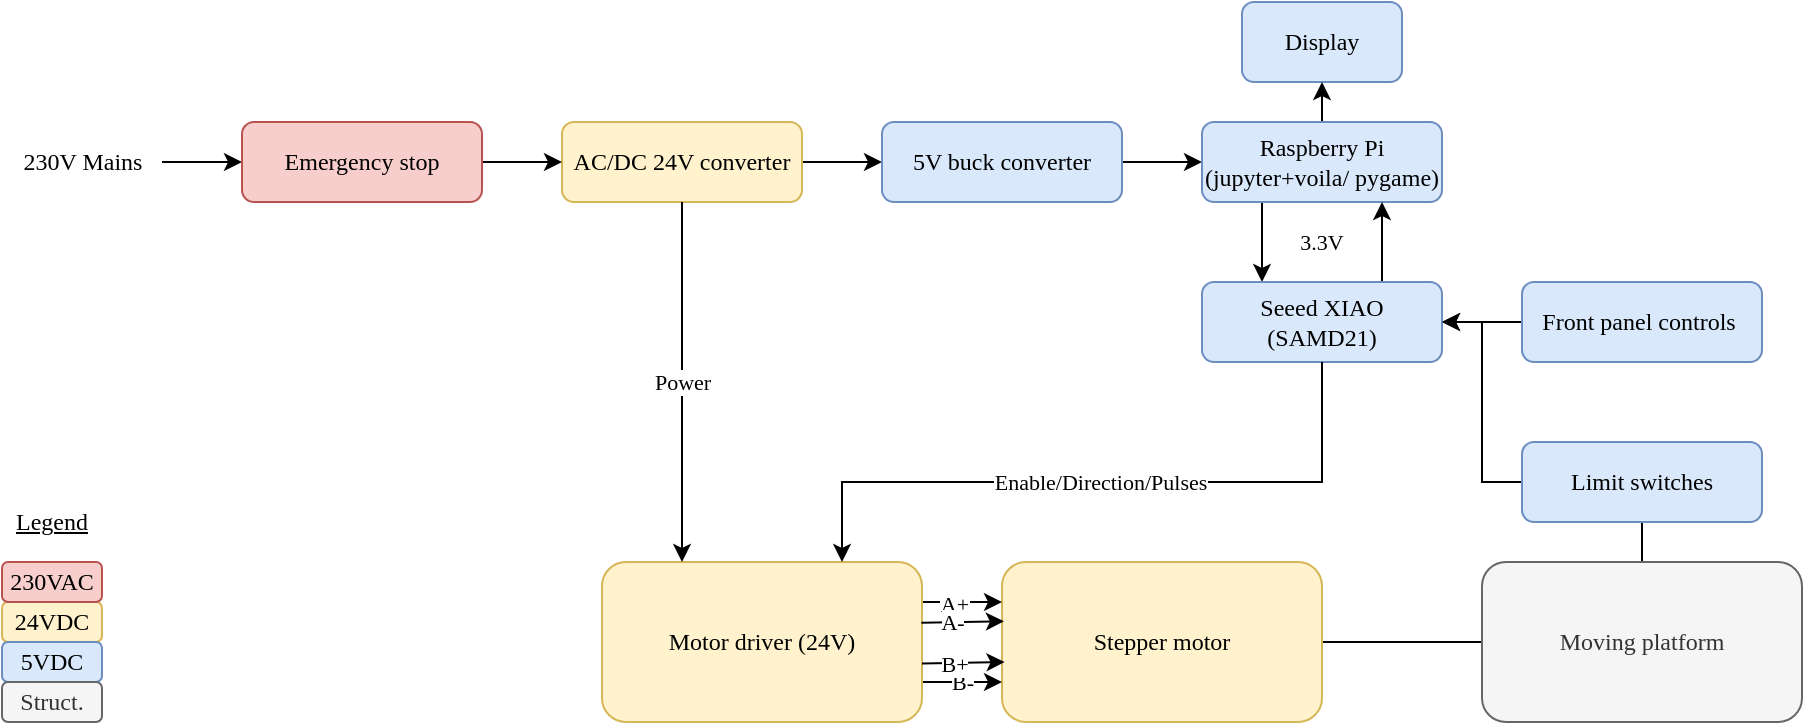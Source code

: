 <mxfile version="14.6.13" type="device"><diagram id="pxNKQDi9eniJPjzg8LeL" name="Page-1"><mxGraphModel dx="621" dy="529" grid="1" gridSize="10" guides="1" tooltips="1" connect="1" arrows="1" fold="1" page="1" pageScale="1" pageWidth="827" pageHeight="1169" math="0" shadow="0"><root><mxCell id="0"/><mxCell id="1" parent="0"/><mxCell id="vu1IWa21np2xCeklPTIS-41" value="" style="edgeStyle=orthogonalEdgeStyle;rounded=0;orthogonalLoop=1;jettySize=auto;html=1;endArrow=none;endFill=0;fontFamily=Inconsolata;fontSource=https%3A%2F%2Ffonts.googleapis.com%2Fcss%3Ffamily%3DInconsolata;" parent="1" source="vu1IWa21np2xCeklPTIS-1" target="vu1IWa21np2xCeklPTIS-37" edge="1"><mxGeometry relative="1" as="geometry"/></mxCell><mxCell id="vu1IWa21np2xCeklPTIS-1" value="Stepper motor" style="rounded=1;whiteSpace=wrap;html=1;fontFamily=Inconsolata;fontSource=https%3A%2F%2Ffonts.googleapis.com%2Fcss%3Ffamily%3DInconsolata;fillColor=#fff2cc;strokeColor=#d6b656;" parent="1" vertex="1"><mxGeometry x="500" y="640" width="160" height="80" as="geometry"/></mxCell><mxCell id="vu1IWa21np2xCeklPTIS-22" value="" style="edgeStyle=orthogonalEdgeStyle;rounded=0;orthogonalLoop=1;jettySize=auto;html=1;fontFamily=Inconsolata;fontSource=https%3A%2F%2Ffonts.googleapis.com%2Fcss%3Ffamily%3DInconsolata;" parent="1" source="vu1IWa21np2xCeklPTIS-2" target="vu1IWa21np2xCeklPTIS-20" edge="1"><mxGeometry relative="1" as="geometry"/></mxCell><mxCell id="vu1IWa21np2xCeklPTIS-2" value="AC/DC 24V converter" style="rounded=1;whiteSpace=wrap;html=1;fontFamily=Inconsolata;fontSource=https%3A%2F%2Ffonts.googleapis.com%2Fcss%3Ffamily%3DInconsolata;fillColor=#fff2cc;strokeColor=#d6b656;" parent="1" vertex="1"><mxGeometry x="280" y="420" width="120" height="40" as="geometry"/></mxCell><mxCell id="vu1IWa21np2xCeklPTIS-3" value="" style="endArrow=classic;html=1;entryX=0;entryY=0.5;entryDx=0;entryDy=0;fontFamily=Inconsolata;fontSource=https%3A%2F%2Ffonts.googleapis.com%2Fcss%3Ffamily%3DInconsolata;" parent="1" target="vu1IWa21np2xCeklPTIS-2" edge="1"><mxGeometry width="50" height="50" relative="1" as="geometry"><mxPoint x="240" y="440" as="sourcePoint"/><mxPoint x="180" y="430" as="targetPoint"/></mxGeometry></mxCell><mxCell id="vu1IWa21np2xCeklPTIS-6" value="" style="edgeStyle=orthogonalEdgeStyle;rounded=0;orthogonalLoop=1;jettySize=auto;html=1;fontFamily=Inconsolata;fontSource=https%3A%2F%2Ffonts.googleapis.com%2Fcss%3Ffamily%3DInconsolata;" parent="1" source="vu1IWa21np2xCeklPTIS-4" target="vu1IWa21np2xCeklPTIS-5" edge="1"><mxGeometry relative="1" as="geometry"/></mxCell><mxCell id="vu1IWa21np2xCeklPTIS-4" value="230V Mains" style="text;html=1;align=center;verticalAlign=middle;resizable=0;points=[];autosize=1;fontFamily=Inconsolata;fontSource=https%3A%2F%2Ffonts.googleapis.com%2Fcss%3Ffamily%3DInconsolata;" parent="1" vertex="1"><mxGeometry y="430" width="80" height="20" as="geometry"/></mxCell><mxCell id="vu1IWa21np2xCeklPTIS-5" value="Emergency stop" style="rounded=1;whiteSpace=wrap;html=1;fontFamily=Inconsolata;fontSource=https%3A%2F%2Ffonts.googleapis.com%2Fcss%3Ffamily%3DInconsolata;fillColor=#f8cecc;strokeColor=#b85450;" parent="1" vertex="1"><mxGeometry x="120" y="420" width="120" height="40" as="geometry"/></mxCell><mxCell id="vu1IWa21np2xCeklPTIS-10" value="B-" style="edgeStyle=orthogonalEdgeStyle;rounded=0;orthogonalLoop=1;jettySize=auto;html=1;exitX=1;exitY=0.75;exitDx=0;exitDy=0;entryX=0;entryY=0.75;entryDx=0;entryDy=0;fontFamily=Inconsolata;fontSource=https%3A%2F%2Ffonts.googleapis.com%2Fcss%3Ffamily%3DInconsolata;" parent="1" source="vu1IWa21np2xCeklPTIS-7" target="vu1IWa21np2xCeklPTIS-1" edge="1"><mxGeometry relative="1" as="geometry"/></mxCell><mxCell id="vu1IWa21np2xCeklPTIS-11" style="edgeStyle=orthogonalEdgeStyle;rounded=0;orthogonalLoop=1;jettySize=auto;html=1;exitX=1;exitY=0.25;exitDx=0;exitDy=0;entryX=0;entryY=0.25;entryDx=0;entryDy=0;fontFamily=Inconsolata;fontSource=https%3A%2F%2Ffonts.googleapis.com%2Fcss%3Ffamily%3DInconsolata;" parent="1" source="vu1IWa21np2xCeklPTIS-7" target="vu1IWa21np2xCeklPTIS-1" edge="1"><mxGeometry relative="1" as="geometry"/></mxCell><mxCell id="vu1IWa21np2xCeklPTIS-12" value="A+" style="edgeLabel;html=1;align=center;verticalAlign=middle;resizable=0;points=[];fontFamily=Inconsolata;fontSource=https%3A%2F%2Ffonts.googleapis.com%2Fcss%3Ffamily%3DInconsolata;" parent="vu1IWa21np2xCeklPTIS-11" vertex="1" connectable="0"><mxGeometry x="-0.208" y="-1" relative="1" as="geometry"><mxPoint as="offset"/></mxGeometry></mxCell><mxCell id="vu1IWa21np2xCeklPTIS-7" value="Motor driver (24V)" style="rounded=1;whiteSpace=wrap;html=1;fontFamily=Inconsolata;fontSource=https%3A%2F%2Ffonts.googleapis.com%2Fcss%3Ffamily%3DInconsolata;fillColor=#fff2cc;strokeColor=#d6b656;" parent="1" vertex="1"><mxGeometry x="300" y="640" width="160" height="80" as="geometry"/></mxCell><mxCell id="vu1IWa21np2xCeklPTIS-14" value="" style="endArrow=classic;html=1;exitX=0.998;exitY=0.379;exitDx=0;exitDy=0;exitPerimeter=0;entryX=0.006;entryY=0.37;entryDx=0;entryDy=0;entryPerimeter=0;fontFamily=Inconsolata;fontSource=https%3A%2F%2Ffonts.googleapis.com%2Fcss%3Ffamily%3DInconsolata;" parent="1" source="vu1IWa21np2xCeklPTIS-7" target="vu1IWa21np2xCeklPTIS-1" edge="1"><mxGeometry width="50" height="50" relative="1" as="geometry"><mxPoint x="470" y="650" as="sourcePoint"/><mxPoint x="520" y="600" as="targetPoint"/></mxGeometry></mxCell><mxCell id="vu1IWa21np2xCeklPTIS-15" value="A-" style="edgeLabel;html=1;align=center;verticalAlign=middle;resizable=0;points=[];fontFamily=Inconsolata;fontSource=https%3A%2F%2Ffonts.googleapis.com%2Fcss%3Ffamily%3DInconsolata;" parent="vu1IWa21np2xCeklPTIS-14" vertex="1" connectable="0"><mxGeometry x="-0.254" relative="1" as="geometry"><mxPoint as="offset"/></mxGeometry></mxCell><mxCell id="vu1IWa21np2xCeklPTIS-16" value="" style="endArrow=classic;html=1;exitX=0.998;exitY=0.379;exitDx=0;exitDy=0;exitPerimeter=0;entryX=0.006;entryY=0.37;entryDx=0;entryDy=0;entryPerimeter=0;fontFamily=Inconsolata;fontSource=https%3A%2F%2Ffonts.googleapis.com%2Fcss%3Ffamily%3DInconsolata;" parent="1" edge="1"><mxGeometry width="50" height="50" relative="1" as="geometry"><mxPoint x="460.0" y="690.72" as="sourcePoint"/><mxPoint x="501.28" y="690" as="targetPoint"/></mxGeometry></mxCell><mxCell id="vu1IWa21np2xCeklPTIS-17" value="B+" style="edgeLabel;html=1;align=center;verticalAlign=middle;resizable=0;points=[];fontFamily=Inconsolata;fontSource=https%3A%2F%2Ffonts.googleapis.com%2Fcss%3Ffamily%3DInconsolata;" parent="vu1IWa21np2xCeklPTIS-16" vertex="1" connectable="0"><mxGeometry x="-0.254" relative="1" as="geometry"><mxPoint as="offset"/></mxGeometry></mxCell><mxCell id="vu1IWa21np2xCeklPTIS-18" value="Display" style="rounded=1;whiteSpace=wrap;html=1;fontFamily=Inconsolata;fontSource=https%3A%2F%2Ffonts.googleapis.com%2Fcss%3Ffamily%3DInconsolata;fillColor=#dae8fc;strokeColor=#6c8ebf;" parent="1" vertex="1"><mxGeometry x="620" y="360" width="80" height="40" as="geometry"/></mxCell><mxCell id="vu1IWa21np2xCeklPTIS-26" value="" style="edgeStyle=orthogonalEdgeStyle;rounded=0;orthogonalLoop=1;jettySize=auto;html=1;fontFamily=Inconsolata;fontSource=https%3A%2F%2Ffonts.googleapis.com%2Fcss%3Ffamily%3DInconsolata;" parent="1" source="vu1IWa21np2xCeklPTIS-19" target="vu1IWa21np2xCeklPTIS-24" edge="1"><mxGeometry relative="1" as="geometry"/></mxCell><mxCell id="vu1IWa21np2xCeklPTIS-19" value="Front panel controls&amp;nbsp;" style="rounded=1;whiteSpace=wrap;html=1;fontFamily=Inconsolata;fontSource=https%3A%2F%2Ffonts.googleapis.com%2Fcss%3Ffamily%3DInconsolata;fillColor=#dae8fc;strokeColor=#6c8ebf;" parent="1" vertex="1"><mxGeometry x="760" y="500" width="120" height="40" as="geometry"/></mxCell><mxCell id="vu1IWa21np2xCeklPTIS-23" value="" style="edgeStyle=orthogonalEdgeStyle;rounded=0;orthogonalLoop=1;jettySize=auto;html=1;fontFamily=Inconsolata;fontSource=https%3A%2F%2Ffonts.googleapis.com%2Fcss%3Ffamily%3DInconsolata;" parent="1" source="vu1IWa21np2xCeklPTIS-20" target="vu1IWa21np2xCeklPTIS-21" edge="1"><mxGeometry relative="1" as="geometry"/></mxCell><mxCell id="vu1IWa21np2xCeklPTIS-20" value="5V buck converter" style="rounded=1;whiteSpace=wrap;html=1;fontFamily=Inconsolata;fontSource=https%3A%2F%2Ffonts.googleapis.com%2Fcss%3Ffamily%3DInconsolata;fillColor=#dae8fc;strokeColor=#6c8ebf;" parent="1" vertex="1"><mxGeometry x="440" y="420" width="120" height="40" as="geometry"/></mxCell><mxCell id="vu1IWa21np2xCeklPTIS-28" style="edgeStyle=orthogonalEdgeStyle;rounded=0;orthogonalLoop=1;jettySize=auto;html=1;exitX=0.25;exitY=1;exitDx=0;exitDy=0;entryX=0.25;entryY=0;entryDx=0;entryDy=0;fontFamily=Inconsolata;fontSource=https%3A%2F%2Ffonts.googleapis.com%2Fcss%3Ffamily%3DInconsolata;" parent="1" source="vu1IWa21np2xCeklPTIS-21" target="vu1IWa21np2xCeklPTIS-24" edge="1"><mxGeometry relative="1" as="geometry"/></mxCell><mxCell id="vu1IWa21np2xCeklPTIS-30" style="edgeStyle=orthogonalEdgeStyle;rounded=0;orthogonalLoop=1;jettySize=auto;html=1;exitX=0.5;exitY=0;exitDx=0;exitDy=0;entryX=0.5;entryY=1;entryDx=0;entryDy=0;fontFamily=Inconsolata;fontSource=https%3A%2F%2Ffonts.googleapis.com%2Fcss%3Ffamily%3DInconsolata;" parent="1" source="vu1IWa21np2xCeklPTIS-21" target="vu1IWa21np2xCeklPTIS-18" edge="1"><mxGeometry relative="1" as="geometry"/></mxCell><mxCell id="vu1IWa21np2xCeklPTIS-21" value="Raspberry Pi (jupyter+voila/ pygame)" style="rounded=1;whiteSpace=wrap;html=1;fontFamily=Inconsolata;fontSource=https%3A%2F%2Ffonts.googleapis.com%2Fcss%3Ffamily%3DInconsolata;fillColor=#dae8fc;strokeColor=#6c8ebf;" parent="1" vertex="1"><mxGeometry x="600" y="420" width="120" height="40" as="geometry"/></mxCell><mxCell id="vu1IWa21np2xCeklPTIS-29" style="edgeStyle=orthogonalEdgeStyle;rounded=0;orthogonalLoop=1;jettySize=auto;html=1;exitX=0.75;exitY=0;exitDx=0;exitDy=0;entryX=0.75;entryY=1;entryDx=0;entryDy=0;fontFamily=Inconsolata;fontSource=https%3A%2F%2Ffonts.googleapis.com%2Fcss%3Ffamily%3DInconsolata;" parent="1" source="vu1IWa21np2xCeklPTIS-24" target="vu1IWa21np2xCeklPTIS-21" edge="1"><mxGeometry relative="1" as="geometry"/></mxCell><mxCell id="vu1IWa21np2xCeklPTIS-24" value="Seeed XIAO (SAMD21)" style="rounded=1;whiteSpace=wrap;html=1;fontFamily=Inconsolata;fontSource=https%3A%2F%2Ffonts.googleapis.com%2Fcss%3Ffamily%3DInconsolata;fillColor=#dae8fc;strokeColor=#6c8ebf;" parent="1" vertex="1"><mxGeometry x="600" y="500" width="120" height="40" as="geometry"/></mxCell><mxCell id="vu1IWa21np2xCeklPTIS-27" style="edgeStyle=orthogonalEdgeStyle;rounded=0;orthogonalLoop=1;jettySize=auto;html=1;entryX=1;entryY=0.5;entryDx=0;entryDy=0;fontFamily=Inconsolata;fontSource=https%3A%2F%2Ffonts.googleapis.com%2Fcss%3Ffamily%3DInconsolata;" parent="1" source="vu1IWa21np2xCeklPTIS-25" target="vu1IWa21np2xCeklPTIS-24" edge="1"><mxGeometry relative="1" as="geometry"/></mxCell><mxCell id="vu1IWa21np2xCeklPTIS-38" value="" style="edgeStyle=orthogonalEdgeStyle;rounded=0;orthogonalLoop=1;jettySize=auto;html=1;fontFamily=Inconsolata;fontSource=https%3A%2F%2Ffonts.googleapis.com%2Fcss%3Ffamily%3DInconsolata;endArrow=none;endFill=0;" parent="1" source="vu1IWa21np2xCeklPTIS-25" target="vu1IWa21np2xCeklPTIS-37" edge="1"><mxGeometry relative="1" as="geometry"/></mxCell><mxCell id="vu1IWa21np2xCeklPTIS-25" value="Limit switches" style="rounded=1;whiteSpace=wrap;html=1;fontFamily=Inconsolata;fontSource=https%3A%2F%2Ffonts.googleapis.com%2Fcss%3Ffamily%3DInconsolata;fillColor=#dae8fc;strokeColor=#6c8ebf;" parent="1" vertex="1"><mxGeometry x="760" y="580" width="120" height="40" as="geometry"/></mxCell><mxCell id="vu1IWa21np2xCeklPTIS-31" value="Power" style="endArrow=classic;html=1;fontFamily=Inconsolata;fontSource=https%3A%2F%2Ffonts.googleapis.com%2Fcss%3Ffamily%3DInconsolata;exitX=0.5;exitY=1;exitDx=0;exitDy=0;entryX=0.25;entryY=0;entryDx=0;entryDy=0;" parent="1" source="vu1IWa21np2xCeklPTIS-2" target="vu1IWa21np2xCeklPTIS-7" edge="1"><mxGeometry width="50" height="50" relative="1" as="geometry"><mxPoint x="230" y="570" as="sourcePoint"/><mxPoint x="280" y="520" as="targetPoint"/></mxGeometry></mxCell><mxCell id="vu1IWa21np2xCeklPTIS-32" value="" style="endArrow=classic;html=1;fontFamily=Inconsolata;fontSource=https%3A%2F%2Ffonts.googleapis.com%2Fcss%3Ffamily%3DInconsolata;exitX=0.5;exitY=1;exitDx=0;exitDy=0;entryX=0.75;entryY=0;entryDx=0;entryDy=0;rounded=0;" parent="1" source="vu1IWa21np2xCeklPTIS-24" target="vu1IWa21np2xCeklPTIS-7" edge="1"><mxGeometry width="50" height="50" relative="1" as="geometry"><mxPoint x="450" y="640" as="sourcePoint"/><mxPoint x="500" y="590" as="targetPoint"/><Array as="points"><mxPoint x="660" y="600"/><mxPoint x="420" y="600"/></Array></mxGeometry></mxCell><mxCell id="vu1IWa21np2xCeklPTIS-33" value="Enable/Direction/Pulses" style="edgeLabel;html=1;align=center;verticalAlign=middle;resizable=0;points=[];fontFamily=Inconsolata;" parent="vu1IWa21np2xCeklPTIS-32" vertex="1" connectable="0"><mxGeometry x="0.01" relative="1" as="geometry"><mxPoint as="offset"/></mxGeometry></mxCell><mxCell id="vu1IWa21np2xCeklPTIS-34" value="24VDC" style="rounded=1;whiteSpace=wrap;html=1;fontFamily=Inconsolata;fontSource=https%3A%2F%2Ffonts.googleapis.com%2Fcss%3Ffamily%3DInconsolata;fillColor=#fff2cc;strokeColor=#d6b656;" parent="1" vertex="1"><mxGeometry y="660" width="50" height="20" as="geometry"/></mxCell><mxCell id="vu1IWa21np2xCeklPTIS-35" value="5VDC" style="rounded=1;whiteSpace=wrap;html=1;fontFamily=Inconsolata;fontSource=https%3A%2F%2Ffonts.googleapis.com%2Fcss%3Ffamily%3DInconsolata;fillColor=#dae8fc;strokeColor=#6c8ebf;" parent="1" vertex="1"><mxGeometry y="680" width="50" height="20" as="geometry"/></mxCell><mxCell id="vu1IWa21np2xCeklPTIS-36" value="230VAC" style="rounded=1;whiteSpace=wrap;html=1;fontFamily=Inconsolata;fontSource=https%3A%2F%2Ffonts.googleapis.com%2Fcss%3Ffamily%3DInconsolata;fillColor=#f8cecc;strokeColor=#b85450;" parent="1" vertex="1"><mxGeometry y="640" width="50" height="20" as="geometry"/></mxCell><mxCell id="vu1IWa21np2xCeklPTIS-37" value="Moving platform" style="rounded=1;whiteSpace=wrap;html=1;fontFamily=Inconsolata;fontSource=https%3A%2F%2Ffonts.googleapis.com%2Fcss%3Ffamily%3DInconsolata;fillColor=#f5f5f5;strokeColor=#666666;fontColor=#333333;" parent="1" vertex="1"><mxGeometry x="740" y="640" width="160" height="80" as="geometry"/></mxCell><mxCell id="vu1IWa21np2xCeklPTIS-39" value="Struct." style="rounded=1;whiteSpace=wrap;html=1;fontFamily=Inconsolata;fontSource=https%3A%2F%2Ffonts.googleapis.com%2Fcss%3Ffamily%3DInconsolata;fillColor=#f5f5f5;strokeColor=#666666;fontColor=#333333;" parent="1" vertex="1"><mxGeometry y="700" width="50" height="20" as="geometry"/></mxCell><mxCell id="vu1IWa21np2xCeklPTIS-40" value="&lt;u&gt;Legend&lt;/u&gt;" style="text;html=1;strokeColor=none;fillColor=none;align=center;verticalAlign=middle;whiteSpace=wrap;rounded=0;fontFamily=Inconsolata;fontSource=https%3A%2F%2Ffonts.googleapis.com%2Fcss%3Ffamily%3DInconsolata;" parent="1" vertex="1"><mxGeometry x="5" y="610" width="40" height="20" as="geometry"/></mxCell><mxCell id="chcle99p0Wff_jbT2hOl-1" value="3.3V" style="text;html=1;strokeColor=none;fillColor=none;align=center;verticalAlign=middle;whiteSpace=wrap;rounded=0;fontFamily=Inconsolata;fontSource=https%3A%2F%2Ffonts.googleapis.com%2Fcss%3Ffamily%3DInconsolata;fontSize=11;" vertex="1" parent="1"><mxGeometry x="640" y="470" width="40" height="20" as="geometry"/></mxCell></root></mxGraphModel></diagram></mxfile>